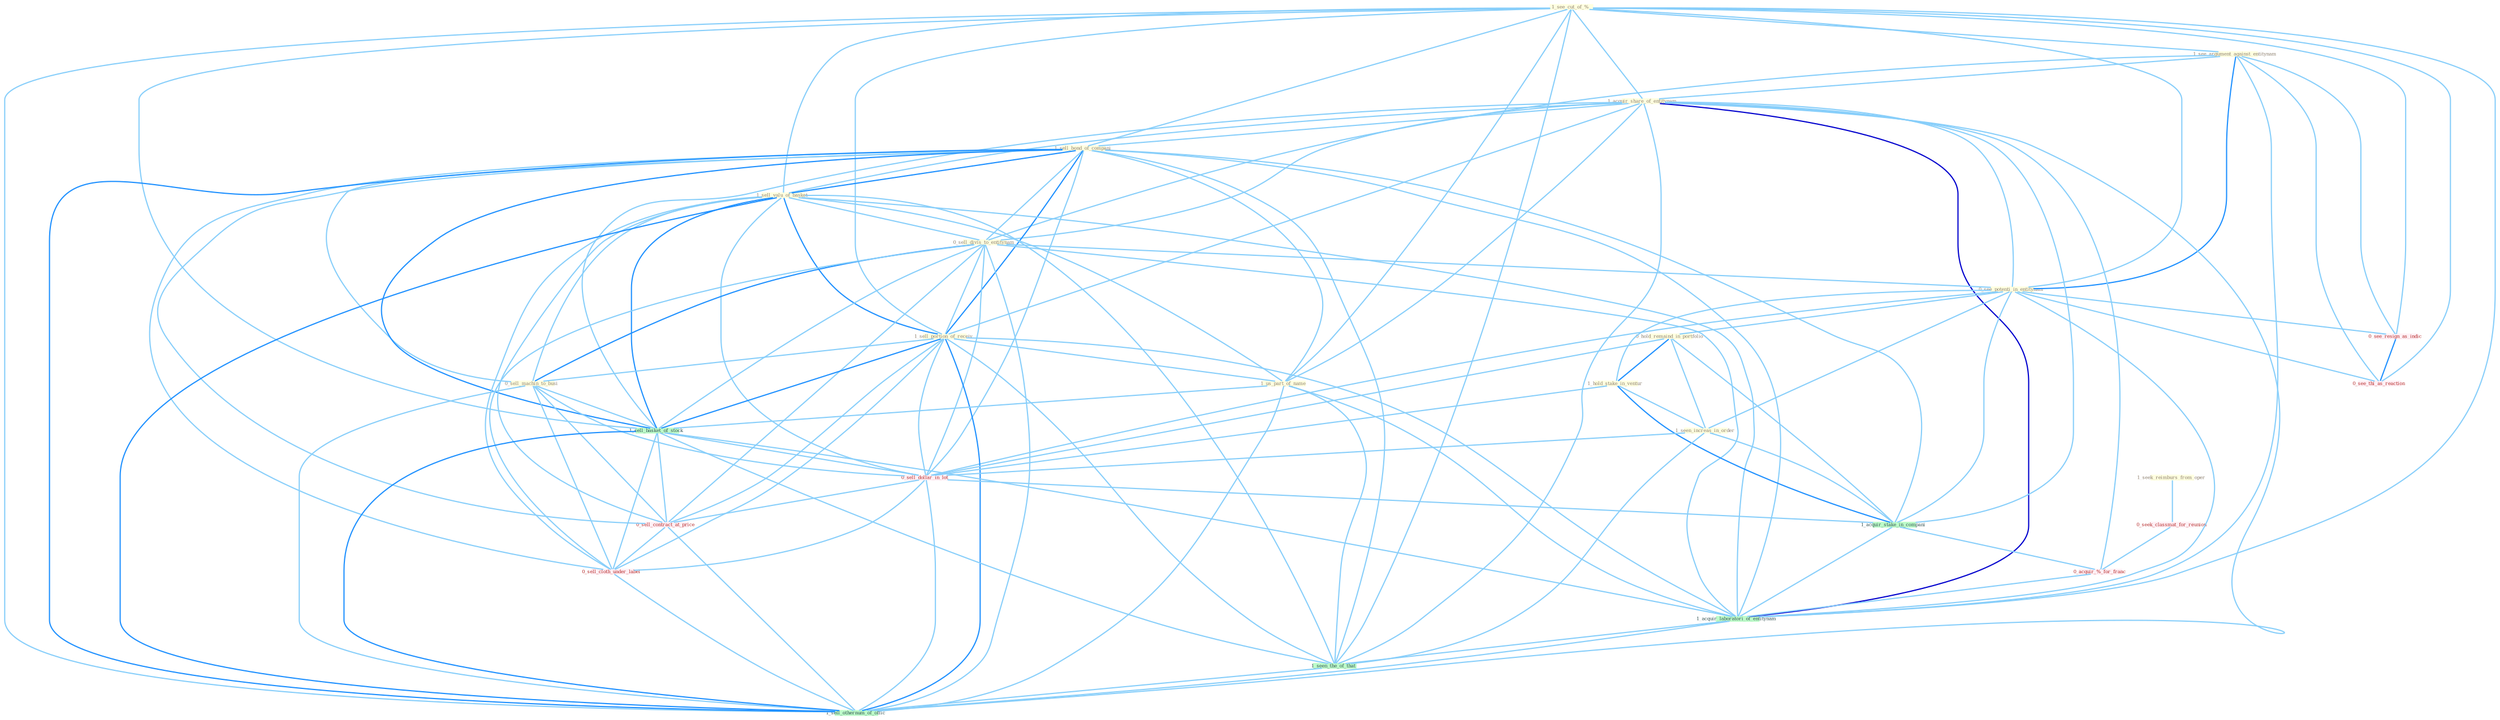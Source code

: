 Graph G{ 
    node
    [shape=polygon,style=filled,width=.5,height=.06,color="#BDFCC9",fixedsize=true,fontsize=4,
    fontcolor="#2f4f4f"];
    {node
    [color="#ffffe0", fontcolor="#8b7d6b"] "1_seek_reimburs_from_oper " "1_see_cut_of_% " "1_see_argument_against_entitynam " "1_acquir_share_of_entitynam " "1_sell_bond_of_compani " "1_sell_valu_of_basket " "0_sell_divis_to_entitynam " "0_see_potenti_in_entitynam " "1_sell_portion_of_receiv " "0_hold_remaind_in_portfolio " "1_us_part_of_name " "1_hold_stake_in_ventur " "1_seen_increas_in_order " "0_sell_machin_to_busi "}
{node [color="#fff0f5", fontcolor="#b22222"] "0_seek_classmat_for_reunion " "0_sell_dollar_in_lot " "0_see_resign_as_indic " "0_acquir_%_for_franc " "0_sell_contract_at_price " "0_sell_cloth_under_label " "0_see_thi_as_reaction "}
edge [color="#B0E2FF"];

	"1_seek_reimburs_from_oper " -- "0_seek_classmat_for_reunion " [w="1", color="#87cefa" ];
	"1_see_cut_of_% " -- "1_see_argument_against_entitynam " [w="1", color="#87cefa" ];
	"1_see_cut_of_% " -- "1_acquir_share_of_entitynam " [w="1", color="#87cefa" ];
	"1_see_cut_of_% " -- "1_sell_bond_of_compani " [w="1", color="#87cefa" ];
	"1_see_cut_of_% " -- "1_sell_valu_of_basket " [w="1", color="#87cefa" ];
	"1_see_cut_of_% " -- "0_see_potenti_in_entitynam " [w="1", color="#87cefa" ];
	"1_see_cut_of_% " -- "1_sell_portion_of_receiv " [w="1", color="#87cefa" ];
	"1_see_cut_of_% " -- "1_us_part_of_name " [w="1", color="#87cefa" ];
	"1_see_cut_of_% " -- "1_sell_basket_of_stock " [w="1", color="#87cefa" ];
	"1_see_cut_of_% " -- "0_see_resign_as_indic " [w="1", color="#87cefa" ];
	"1_see_cut_of_% " -- "1_acquir_laboratori_of_entitynam " [w="1", color="#87cefa" ];
	"1_see_cut_of_% " -- "1_seen_the_of_that " [w="1", color="#87cefa" ];
	"1_see_cut_of_% " -- "1_sell_othernum_of_offic " [w="1", color="#87cefa" ];
	"1_see_cut_of_% " -- "0_see_thi_as_reaction " [w="1", color="#87cefa" ];
	"1_see_argument_against_entitynam " -- "1_acquir_share_of_entitynam " [w="1", color="#87cefa" ];
	"1_see_argument_against_entitynam " -- "0_sell_divis_to_entitynam " [w="1", color="#87cefa" ];
	"1_see_argument_against_entitynam " -- "0_see_potenti_in_entitynam " [w="2", color="#1e90ff" , len=0.8];
	"1_see_argument_against_entitynam " -- "0_see_resign_as_indic " [w="1", color="#87cefa" ];
	"1_see_argument_against_entitynam " -- "1_acquir_laboratori_of_entitynam " [w="1", color="#87cefa" ];
	"1_see_argument_against_entitynam " -- "0_see_thi_as_reaction " [w="1", color="#87cefa" ];
	"1_acquir_share_of_entitynam " -- "1_sell_bond_of_compani " [w="1", color="#87cefa" ];
	"1_acquir_share_of_entitynam " -- "1_sell_valu_of_basket " [w="1", color="#87cefa" ];
	"1_acquir_share_of_entitynam " -- "0_sell_divis_to_entitynam " [w="1", color="#87cefa" ];
	"1_acquir_share_of_entitynam " -- "0_see_potenti_in_entitynam " [w="1", color="#87cefa" ];
	"1_acquir_share_of_entitynam " -- "1_sell_portion_of_receiv " [w="1", color="#87cefa" ];
	"1_acquir_share_of_entitynam " -- "1_us_part_of_name " [w="1", color="#87cefa" ];
	"1_acquir_share_of_entitynam " -- "1_sell_basket_of_stock " [w="1", color="#87cefa" ];
	"1_acquir_share_of_entitynam " -- "1_acquir_stake_in_compani " [w="1", color="#87cefa" ];
	"1_acquir_share_of_entitynam " -- "0_acquir_%_for_franc " [w="1", color="#87cefa" ];
	"1_acquir_share_of_entitynam " -- "1_acquir_laboratori_of_entitynam " [w="3", color="#0000cd" , len=0.6];
	"1_acquir_share_of_entitynam " -- "1_seen_the_of_that " [w="1", color="#87cefa" ];
	"1_acquir_share_of_entitynam " -- "1_sell_othernum_of_offic " [w="1", color="#87cefa" ];
	"1_sell_bond_of_compani " -- "1_sell_valu_of_basket " [w="2", color="#1e90ff" , len=0.8];
	"1_sell_bond_of_compani " -- "0_sell_divis_to_entitynam " [w="1", color="#87cefa" ];
	"1_sell_bond_of_compani " -- "1_sell_portion_of_receiv " [w="2", color="#1e90ff" , len=0.8];
	"1_sell_bond_of_compani " -- "1_us_part_of_name " [w="1", color="#87cefa" ];
	"1_sell_bond_of_compani " -- "0_sell_machin_to_busi " [w="1", color="#87cefa" ];
	"1_sell_bond_of_compani " -- "1_sell_basket_of_stock " [w="2", color="#1e90ff" , len=0.8];
	"1_sell_bond_of_compani " -- "0_sell_dollar_in_lot " [w="1", color="#87cefa" ];
	"1_sell_bond_of_compani " -- "1_acquir_stake_in_compani " [w="1", color="#87cefa" ];
	"1_sell_bond_of_compani " -- "0_sell_contract_at_price " [w="1", color="#87cefa" ];
	"1_sell_bond_of_compani " -- "1_acquir_laboratori_of_entitynam " [w="1", color="#87cefa" ];
	"1_sell_bond_of_compani " -- "0_sell_cloth_under_label " [w="1", color="#87cefa" ];
	"1_sell_bond_of_compani " -- "1_seen_the_of_that " [w="1", color="#87cefa" ];
	"1_sell_bond_of_compani " -- "1_sell_othernum_of_offic " [w="2", color="#1e90ff" , len=0.8];
	"1_sell_valu_of_basket " -- "0_sell_divis_to_entitynam " [w="1", color="#87cefa" ];
	"1_sell_valu_of_basket " -- "1_sell_portion_of_receiv " [w="2", color="#1e90ff" , len=0.8];
	"1_sell_valu_of_basket " -- "1_us_part_of_name " [w="1", color="#87cefa" ];
	"1_sell_valu_of_basket " -- "0_sell_machin_to_busi " [w="1", color="#87cefa" ];
	"1_sell_valu_of_basket " -- "1_sell_basket_of_stock " [w="2", color="#1e90ff" , len=0.8];
	"1_sell_valu_of_basket " -- "0_sell_dollar_in_lot " [w="1", color="#87cefa" ];
	"1_sell_valu_of_basket " -- "0_sell_contract_at_price " [w="1", color="#87cefa" ];
	"1_sell_valu_of_basket " -- "1_acquir_laboratori_of_entitynam " [w="1", color="#87cefa" ];
	"1_sell_valu_of_basket " -- "0_sell_cloth_under_label " [w="1", color="#87cefa" ];
	"1_sell_valu_of_basket " -- "1_seen_the_of_that " [w="1", color="#87cefa" ];
	"1_sell_valu_of_basket " -- "1_sell_othernum_of_offic " [w="2", color="#1e90ff" , len=0.8];
	"0_sell_divis_to_entitynam " -- "0_see_potenti_in_entitynam " [w="1", color="#87cefa" ];
	"0_sell_divis_to_entitynam " -- "1_sell_portion_of_receiv " [w="1", color="#87cefa" ];
	"0_sell_divis_to_entitynam " -- "0_sell_machin_to_busi " [w="2", color="#1e90ff" , len=0.8];
	"0_sell_divis_to_entitynam " -- "1_sell_basket_of_stock " [w="1", color="#87cefa" ];
	"0_sell_divis_to_entitynam " -- "0_sell_dollar_in_lot " [w="1", color="#87cefa" ];
	"0_sell_divis_to_entitynam " -- "0_sell_contract_at_price " [w="1", color="#87cefa" ];
	"0_sell_divis_to_entitynam " -- "1_acquir_laboratori_of_entitynam " [w="1", color="#87cefa" ];
	"0_sell_divis_to_entitynam " -- "0_sell_cloth_under_label " [w="1", color="#87cefa" ];
	"0_sell_divis_to_entitynam " -- "1_sell_othernum_of_offic " [w="1", color="#87cefa" ];
	"0_see_potenti_in_entitynam " -- "0_hold_remaind_in_portfolio " [w="1", color="#87cefa" ];
	"0_see_potenti_in_entitynam " -- "1_hold_stake_in_ventur " [w="1", color="#87cefa" ];
	"0_see_potenti_in_entitynam " -- "1_seen_increas_in_order " [w="1", color="#87cefa" ];
	"0_see_potenti_in_entitynam " -- "0_sell_dollar_in_lot " [w="1", color="#87cefa" ];
	"0_see_potenti_in_entitynam " -- "0_see_resign_as_indic " [w="1", color="#87cefa" ];
	"0_see_potenti_in_entitynam " -- "1_acquir_stake_in_compani " [w="1", color="#87cefa" ];
	"0_see_potenti_in_entitynam " -- "1_acquir_laboratori_of_entitynam " [w="1", color="#87cefa" ];
	"0_see_potenti_in_entitynam " -- "0_see_thi_as_reaction " [w="1", color="#87cefa" ];
	"1_sell_portion_of_receiv " -- "1_us_part_of_name " [w="1", color="#87cefa" ];
	"1_sell_portion_of_receiv " -- "0_sell_machin_to_busi " [w="1", color="#87cefa" ];
	"1_sell_portion_of_receiv " -- "1_sell_basket_of_stock " [w="2", color="#1e90ff" , len=0.8];
	"1_sell_portion_of_receiv " -- "0_sell_dollar_in_lot " [w="1", color="#87cefa" ];
	"1_sell_portion_of_receiv " -- "0_sell_contract_at_price " [w="1", color="#87cefa" ];
	"1_sell_portion_of_receiv " -- "1_acquir_laboratori_of_entitynam " [w="1", color="#87cefa" ];
	"1_sell_portion_of_receiv " -- "0_sell_cloth_under_label " [w="1", color="#87cefa" ];
	"1_sell_portion_of_receiv " -- "1_seen_the_of_that " [w="1", color="#87cefa" ];
	"1_sell_portion_of_receiv " -- "1_sell_othernum_of_offic " [w="2", color="#1e90ff" , len=0.8];
	"0_hold_remaind_in_portfolio " -- "1_hold_stake_in_ventur " [w="2", color="#1e90ff" , len=0.8];
	"0_hold_remaind_in_portfolio " -- "1_seen_increas_in_order " [w="1", color="#87cefa" ];
	"0_hold_remaind_in_portfolio " -- "0_sell_dollar_in_lot " [w="1", color="#87cefa" ];
	"0_hold_remaind_in_portfolio " -- "1_acquir_stake_in_compani " [w="1", color="#87cefa" ];
	"1_us_part_of_name " -- "1_sell_basket_of_stock " [w="1", color="#87cefa" ];
	"1_us_part_of_name " -- "1_acquir_laboratori_of_entitynam " [w="1", color="#87cefa" ];
	"1_us_part_of_name " -- "1_seen_the_of_that " [w="1", color="#87cefa" ];
	"1_us_part_of_name " -- "1_sell_othernum_of_offic " [w="1", color="#87cefa" ];
	"1_hold_stake_in_ventur " -- "1_seen_increas_in_order " [w="1", color="#87cefa" ];
	"1_hold_stake_in_ventur " -- "0_sell_dollar_in_lot " [w="1", color="#87cefa" ];
	"1_hold_stake_in_ventur " -- "1_acquir_stake_in_compani " [w="2", color="#1e90ff" , len=0.8];
	"1_seen_increas_in_order " -- "0_sell_dollar_in_lot " [w="1", color="#87cefa" ];
	"1_seen_increas_in_order " -- "1_acquir_stake_in_compani " [w="1", color="#87cefa" ];
	"1_seen_increas_in_order " -- "1_seen_the_of_that " [w="1", color="#87cefa" ];
	"0_sell_machin_to_busi " -- "1_sell_basket_of_stock " [w="1", color="#87cefa" ];
	"0_sell_machin_to_busi " -- "0_sell_dollar_in_lot " [w="1", color="#87cefa" ];
	"0_sell_machin_to_busi " -- "0_sell_contract_at_price " [w="1", color="#87cefa" ];
	"0_sell_machin_to_busi " -- "0_sell_cloth_under_label " [w="1", color="#87cefa" ];
	"0_sell_machin_to_busi " -- "1_sell_othernum_of_offic " [w="1", color="#87cefa" ];
	"0_seek_classmat_for_reunion " -- "0_acquir_%_for_franc " [w="1", color="#87cefa" ];
	"1_sell_basket_of_stock " -- "0_sell_dollar_in_lot " [w="1", color="#87cefa" ];
	"1_sell_basket_of_stock " -- "0_sell_contract_at_price " [w="1", color="#87cefa" ];
	"1_sell_basket_of_stock " -- "1_acquir_laboratori_of_entitynam " [w="1", color="#87cefa" ];
	"1_sell_basket_of_stock " -- "0_sell_cloth_under_label " [w="1", color="#87cefa" ];
	"1_sell_basket_of_stock " -- "1_seen_the_of_that " [w="1", color="#87cefa" ];
	"1_sell_basket_of_stock " -- "1_sell_othernum_of_offic " [w="2", color="#1e90ff" , len=0.8];
	"0_sell_dollar_in_lot " -- "1_acquir_stake_in_compani " [w="1", color="#87cefa" ];
	"0_sell_dollar_in_lot " -- "0_sell_contract_at_price " [w="1", color="#87cefa" ];
	"0_sell_dollar_in_lot " -- "0_sell_cloth_under_label " [w="1", color="#87cefa" ];
	"0_sell_dollar_in_lot " -- "1_sell_othernum_of_offic " [w="1", color="#87cefa" ];
	"0_see_resign_as_indic " -- "0_see_thi_as_reaction " [w="2", color="#1e90ff" , len=0.8];
	"1_acquir_stake_in_compani " -- "0_acquir_%_for_franc " [w="1", color="#87cefa" ];
	"1_acquir_stake_in_compani " -- "1_acquir_laboratori_of_entitynam " [w="1", color="#87cefa" ];
	"0_acquir_%_for_franc " -- "1_acquir_laboratori_of_entitynam " [w="1", color="#87cefa" ];
	"0_sell_contract_at_price " -- "0_sell_cloth_under_label " [w="1", color="#87cefa" ];
	"0_sell_contract_at_price " -- "1_sell_othernum_of_offic " [w="1", color="#87cefa" ];
	"1_acquir_laboratori_of_entitynam " -- "1_seen_the_of_that " [w="1", color="#87cefa" ];
	"1_acquir_laboratori_of_entitynam " -- "1_sell_othernum_of_offic " [w="1", color="#87cefa" ];
	"0_sell_cloth_under_label " -- "1_sell_othernum_of_offic " [w="1", color="#87cefa" ];
	"1_seen_the_of_that " -- "1_sell_othernum_of_offic " [w="1", color="#87cefa" ];
}